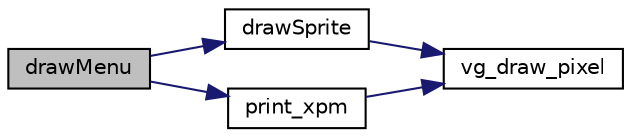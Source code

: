 digraph "drawMenu"
{
 // LATEX_PDF_SIZE
  edge [fontname="Helvetica",fontsize="10",labelfontname="Helvetica",labelfontsize="10"];
  node [fontname="Helvetica",fontsize="10",shape=record];
  rankdir="LR";
  Node1 [label="drawMenu",height=0.2,width=0.4,color="black", fillcolor="grey75", style="filled", fontcolor="black",tooltip="This function loads the differents components of a frame into the secondary buffer."];
  Node1 -> Node2 [color="midnightblue",fontsize="10",style="solid"];
  Node2 [label="drawSprite",height=0.2,width=0.4,color="black", fillcolor="white", style="filled",URL="$sprites_8c.html#a3fc1965bb7f45fd72fff8a402c507186",tooltip="Draws a loaded SPrite onto the screen, The x and y represents the top left corner of the Sprite."];
  Node2 -> Node3 [color="midnightblue",fontsize="10",style="solid"];
  Node3 [label="vg_draw_pixel",height=0.2,width=0.4,color="black", fillcolor="white", style="filled",URL="$graphics_8c.html#a08c498ffeb0a3962e3b7711b57397741",tooltip="This functions sets the color of the pixel in the position given to the desired color,..."];
  Node1 -> Node4 [color="midnightblue",fontsize="10",style="solid"];
  Node4 [label="print_xpm",height=0.2,width=0.4,color="black", fillcolor="white", style="filled",URL="$graphics_8c.html#a4a7701a7c35f0ff156dba3e5f9c9f48e",tooltip="This function draws a xpm to the display."];
  Node4 -> Node3 [color="midnightblue",fontsize="10",style="solid"];
}
